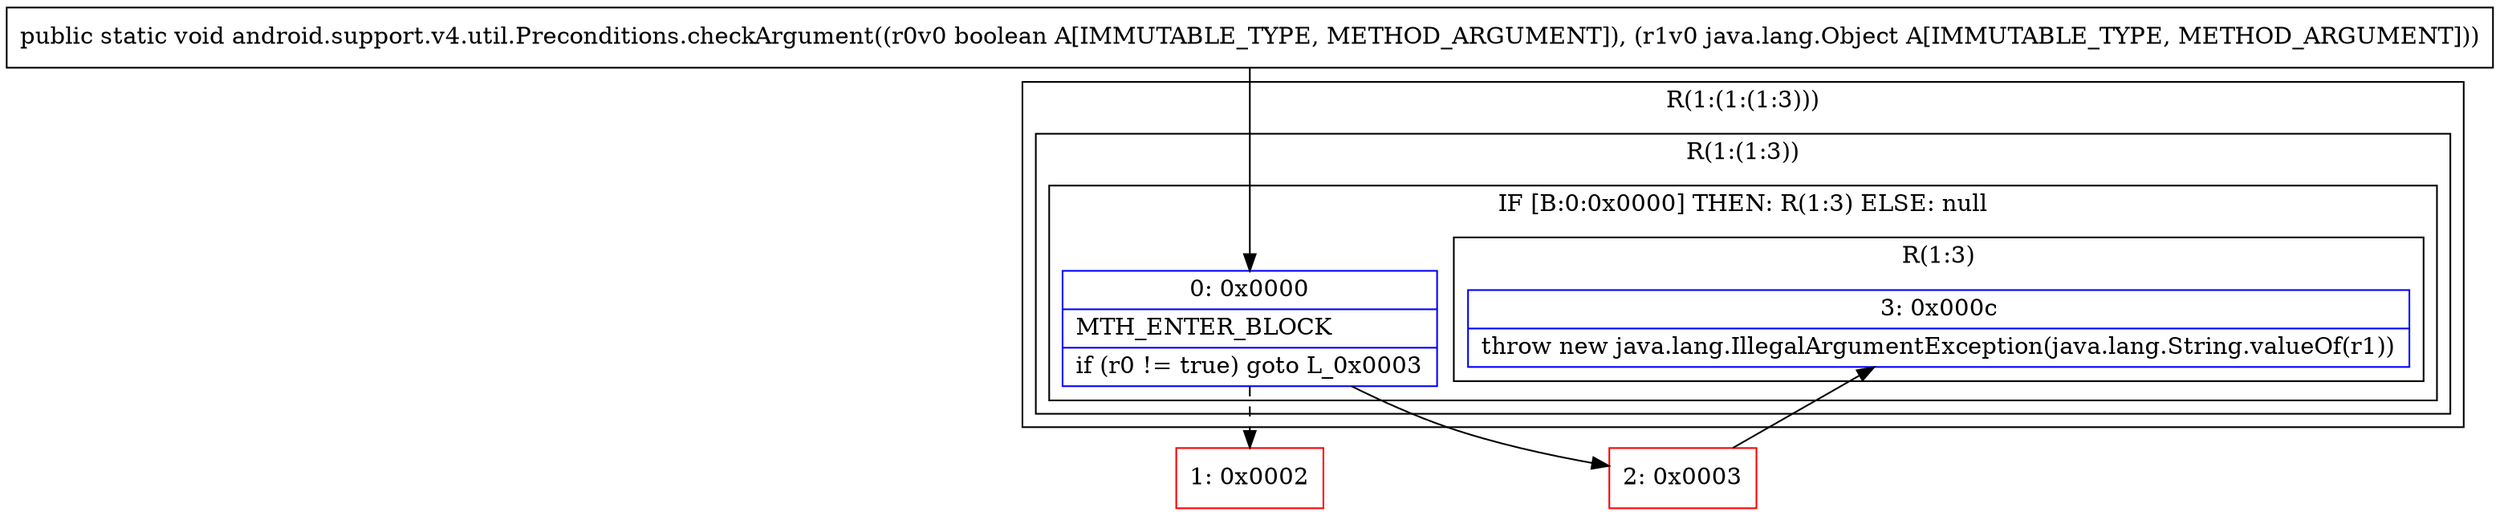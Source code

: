 digraph "CFG forandroid.support.v4.util.Preconditions.checkArgument(ZLjava\/lang\/Object;)V" {
subgraph cluster_Region_452309209 {
label = "R(1:(1:(1:3)))";
node [shape=record,color=blue];
subgraph cluster_Region_938926678 {
label = "R(1:(1:3))";
node [shape=record,color=blue];
subgraph cluster_IfRegion_306076764 {
label = "IF [B:0:0x0000] THEN: R(1:3) ELSE: null";
node [shape=record,color=blue];
Node_0 [shape=record,label="{0\:\ 0x0000|MTH_ENTER_BLOCK\l|if (r0 != true) goto L_0x0003\l}"];
subgraph cluster_Region_1339378458 {
label = "R(1:3)";
node [shape=record,color=blue];
Node_3 [shape=record,label="{3\:\ 0x000c|throw new java.lang.IllegalArgumentException(java.lang.String.valueOf(r1))\l}"];
}
}
}
}
Node_1 [shape=record,color=red,label="{1\:\ 0x0002}"];
Node_2 [shape=record,color=red,label="{2\:\ 0x0003}"];
MethodNode[shape=record,label="{public static void android.support.v4.util.Preconditions.checkArgument((r0v0 boolean A[IMMUTABLE_TYPE, METHOD_ARGUMENT]), (r1v0 java.lang.Object A[IMMUTABLE_TYPE, METHOD_ARGUMENT])) }"];
MethodNode -> Node_0;
Node_0 -> Node_1[style=dashed];
Node_0 -> Node_2;
Node_2 -> Node_3;
}

